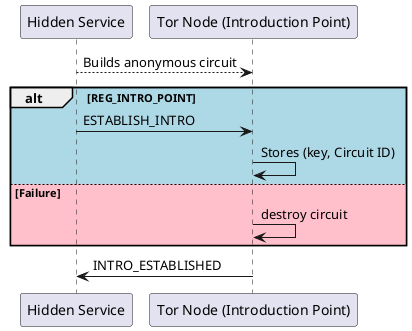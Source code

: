 ' Source https://github.com/torproject/torspec/blob/79da008392caed38736c73d839df7aa80628b645/rend-spec-v3.txt#L1493

@startuml
participant "Hidden Service" as HS
participant "Tor Node (Introduction Point)"  as IntroPoint
' database    "HSDir"          as HSDir

HS --> IntroPoint : Builds anonymous circuit

'REG_INTRO_POINT:
alt #LightBlue REG_INTRO_POINT
    HS -> IntroPoint : ESTABLISH_INTRO
    IntroPoint -> IntroPoint : Stores (key, Circuit ID)
else #Pink Failure
    IntroPoint -> IntroPoint : destroy circuit
end

'INTRO_ESTABLISHED:
IntroPoint -> HS : INTRO_ESTABLISHED

@enduml

